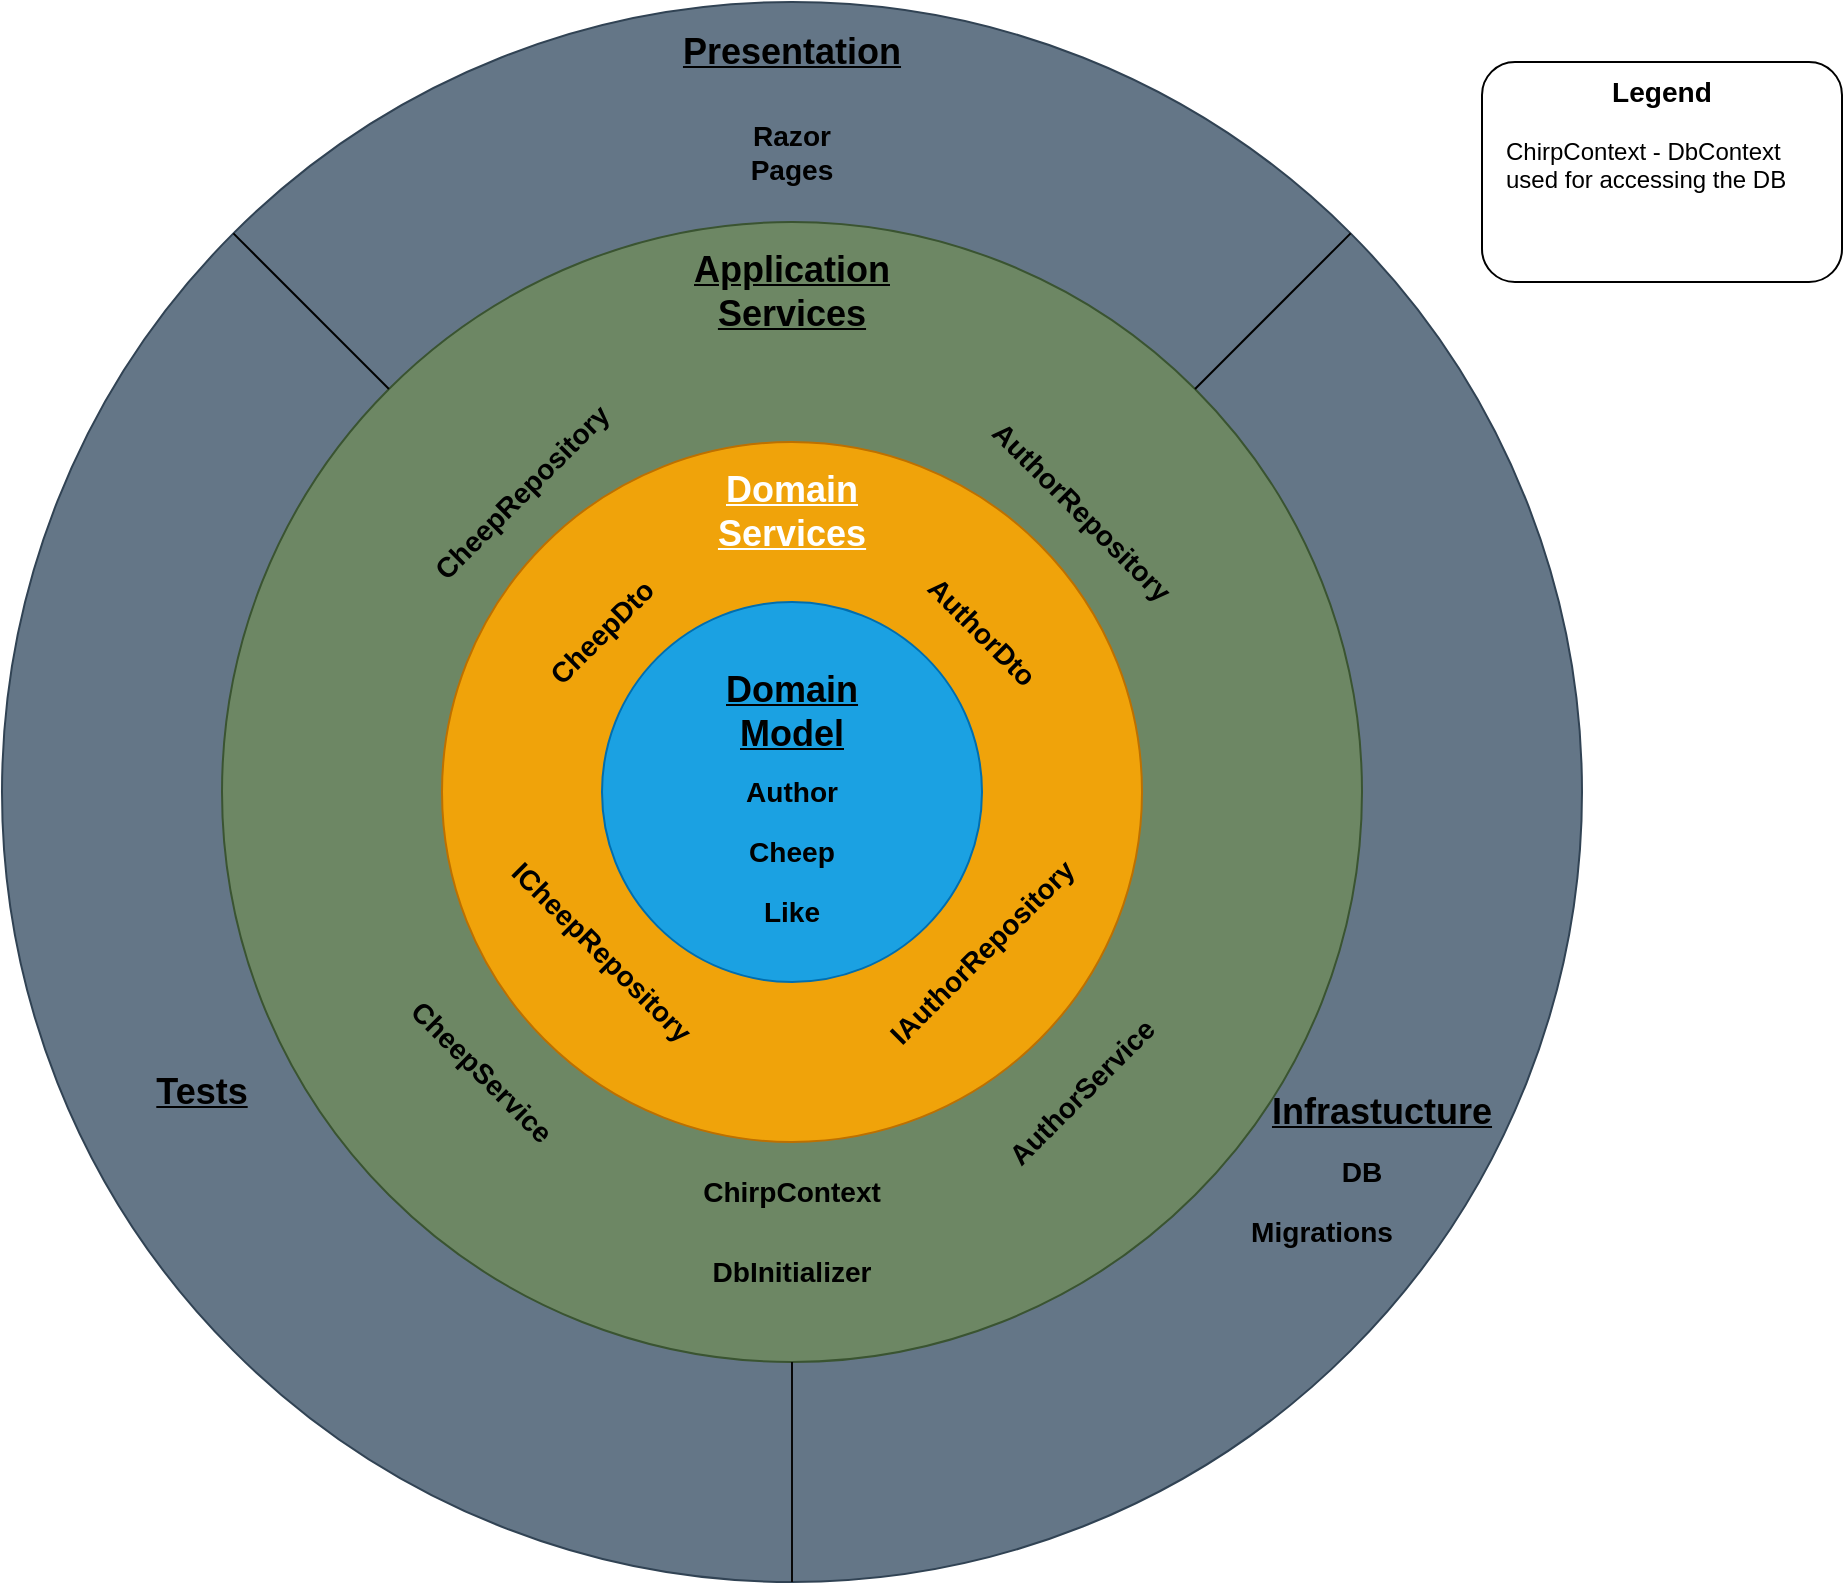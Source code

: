 <mxfile version="22.1.2" type="device">
  <diagram name="Page-1" id="0ciU3ZzYEzsX3uOXQf9y">
    <mxGraphModel dx="1173" dy="808" grid="0" gridSize="10" guides="1" tooltips="1" connect="1" arrows="1" fold="1" page="0" pageScale="1" pageWidth="1100" pageHeight="850" math="0" shadow="0">
      <root>
        <mxCell id="0" />
        <mxCell id="1" parent="0" />
        <mxCell id="UKk3BZXmkDFEpoiNczB_-30" value="" style="ellipse;whiteSpace=wrap;html=1;aspect=fixed;fillColor=#647687;fontColor=#ffffff;strokeColor=#314354;" vertex="1" parent="1">
          <mxGeometry x="30" y="40" width="790" height="790" as="geometry" />
        </mxCell>
        <mxCell id="UKk3BZXmkDFEpoiNczB_-4" value="" style="ellipse;whiteSpace=wrap;html=1;aspect=fixed;fillColor=#6d8764;strokeColor=#3A5431;fontColor=#ffffff;" vertex="1" parent="1">
          <mxGeometry x="140" y="150" width="570" height="570" as="geometry" />
        </mxCell>
        <mxCell id="UKk3BZXmkDFEpoiNczB_-3" value="" style="ellipse;whiteSpace=wrap;html=1;aspect=fixed;fillColor=#f0a30a;strokeColor=#BD7000;fontColor=#000000;" vertex="1" parent="1">
          <mxGeometry x="250" y="260" width="350" height="350" as="geometry" />
        </mxCell>
        <mxCell id="UKk3BZXmkDFEpoiNczB_-1" value="" style="ellipse;whiteSpace=wrap;html=1;aspect=fixed;labelPosition=center;verticalLabelPosition=middle;align=center;verticalAlign=middle;fontSize=20;fillColor=#1ba1e2;strokeColor=#006EAF;fontColor=#ffffff;" vertex="1" parent="1">
          <mxGeometry x="330" y="340" width="190" height="190" as="geometry" />
        </mxCell>
        <mxCell id="UKk3BZXmkDFEpoiNczB_-17" value="&lt;h2&gt;Domain Model&lt;/h2&gt;" style="text;html=1;strokeColor=none;fillColor=none;align=center;verticalAlign=middle;whiteSpace=wrap;rounded=0;fontStyle=4" vertex="1" parent="1">
          <mxGeometry x="395" y="380" width="60" height="30" as="geometry" />
        </mxCell>
        <mxCell id="UKk3BZXmkDFEpoiNczB_-18" value="&lt;h3&gt;Author&lt;/h3&gt;" style="text;html=1;strokeColor=none;fillColor=none;align=center;verticalAlign=middle;whiteSpace=wrap;rounded=0;" vertex="1" parent="1">
          <mxGeometry x="395" y="420" width="60" height="30" as="geometry" />
        </mxCell>
        <mxCell id="UKk3BZXmkDFEpoiNczB_-19" value="&lt;h3&gt;Cheep&lt;/h3&gt;" style="text;html=1;strokeColor=none;fillColor=none;align=center;verticalAlign=middle;whiteSpace=wrap;rounded=0;" vertex="1" parent="1">
          <mxGeometry x="395" y="450" width="60" height="30" as="geometry" />
        </mxCell>
        <mxCell id="UKk3BZXmkDFEpoiNczB_-20" value="&lt;h3&gt;Like&lt;/h3&gt;" style="text;html=1;strokeColor=none;fillColor=none;align=center;verticalAlign=middle;whiteSpace=wrap;rounded=0;" vertex="1" parent="1">
          <mxGeometry x="395" y="480" width="60" height="30" as="geometry" />
        </mxCell>
        <mxCell id="UKk3BZXmkDFEpoiNczB_-21" value="&lt;h2&gt;Domain Services&lt;/h2&gt;" style="text;html=1;strokeColor=none;fillColor=none;align=center;verticalAlign=middle;whiteSpace=wrap;rounded=0;fontStyle=4;labelBorderColor=none;fontColor=#FFFFFF;" vertex="1" parent="1">
          <mxGeometry x="395" y="280" width="60" height="30" as="geometry" />
        </mxCell>
        <mxCell id="UKk3BZXmkDFEpoiNczB_-22" value="&lt;h3&gt;AuthorDto&lt;/h3&gt;" style="text;html=1;strokeColor=none;fillColor=none;align=center;verticalAlign=middle;whiteSpace=wrap;rounded=0;rotation=45;" vertex="1" parent="1">
          <mxGeometry x="490" y="340" width="60" height="30" as="geometry" />
        </mxCell>
        <mxCell id="UKk3BZXmkDFEpoiNczB_-23" value="&lt;h3&gt;CheepDto&lt;/h3&gt;" style="text;html=1;strokeColor=none;fillColor=none;align=center;verticalAlign=middle;whiteSpace=wrap;rounded=0;rotation=-45;" vertex="1" parent="1">
          <mxGeometry x="300" y="340" width="60" height="30" as="geometry" />
        </mxCell>
        <mxCell id="UKk3BZXmkDFEpoiNczB_-24" value="&lt;h3&gt;IAuthorRepository&lt;/h3&gt;" style="text;html=1;strokeColor=none;fillColor=none;align=center;verticalAlign=middle;whiteSpace=wrap;rounded=0;rotation=-45;" vertex="1" parent="1">
          <mxGeometry x="490" y="500" width="60" height="30" as="geometry" />
        </mxCell>
        <mxCell id="UKk3BZXmkDFEpoiNczB_-25" value="&lt;h3&gt;ICheepRepository&lt;/h3&gt;" style="text;html=1;strokeColor=none;fillColor=none;align=center;verticalAlign=middle;whiteSpace=wrap;rounded=0;rotation=45;" vertex="1" parent="1">
          <mxGeometry x="300" y="500" width="60" height="30" as="geometry" />
        </mxCell>
        <mxCell id="UKk3BZXmkDFEpoiNczB_-26" value="&lt;h2&gt;Application Services&lt;/h2&gt;" style="text;html=1;strokeColor=none;fillColor=none;align=center;verticalAlign=middle;whiteSpace=wrap;rounded=0;fontStyle=4" vertex="1" parent="1">
          <mxGeometry x="395" y="170" width="60" height="30" as="geometry" />
        </mxCell>
        <mxCell id="UKk3BZXmkDFEpoiNczB_-27" value="&lt;h3&gt;ChirpContext&lt;/h3&gt;" style="text;html=1;strokeColor=none;fillColor=none;align=center;verticalAlign=middle;whiteSpace=wrap;rounded=0;" vertex="1" parent="1">
          <mxGeometry x="395" y="620" width="60" height="30" as="geometry" />
        </mxCell>
        <mxCell id="UKk3BZXmkDFEpoiNczB_-28" value="&lt;h3&gt;CheepRepository&lt;/h3&gt;" style="text;html=1;strokeColor=none;fillColor=none;align=center;verticalAlign=middle;whiteSpace=wrap;rounded=0;rotation=-45;" vertex="1" parent="1">
          <mxGeometry x="260" y="270" width="60" height="30" as="geometry" />
        </mxCell>
        <mxCell id="UKk3BZXmkDFEpoiNczB_-29" value="&lt;h3&gt;AuthorRepository&lt;/h3&gt;" style="text;html=1;strokeColor=none;fillColor=none;align=center;verticalAlign=middle;whiteSpace=wrap;rounded=0;rotation=45;" vertex="1" parent="1">
          <mxGeometry x="540" y="280" width="60" height="30" as="geometry" />
        </mxCell>
        <mxCell id="UKk3BZXmkDFEpoiNczB_-31" value="&lt;h2&gt;Presentation&lt;/h2&gt;" style="text;html=1;strokeColor=none;fillColor=none;align=center;verticalAlign=middle;whiteSpace=wrap;rounded=0;fontStyle=4" vertex="1" parent="1">
          <mxGeometry x="395" y="50" width="60" height="30" as="geometry" />
        </mxCell>
        <mxCell id="UKk3BZXmkDFEpoiNczB_-32" value="&lt;h2&gt;Tests&lt;/h2&gt;" style="text;html=1;strokeColor=none;fillColor=none;align=center;verticalAlign=middle;whiteSpace=wrap;rounded=0;fontStyle=4" vertex="1" parent="1">
          <mxGeometry x="100" y="570" width="60" height="30" as="geometry" />
        </mxCell>
        <mxCell id="UKk3BZXmkDFEpoiNczB_-33" value="&lt;h2&gt;Infrastucture&lt;/h2&gt;" style="text;html=1;strokeColor=none;fillColor=none;align=center;verticalAlign=middle;whiteSpace=wrap;rounded=0;fontStyle=4" vertex="1" parent="1">
          <mxGeometry x="690" y="580" width="60" height="30" as="geometry" />
        </mxCell>
        <mxCell id="UKk3BZXmkDFEpoiNczB_-34" value="&lt;h3&gt;CheepService&lt;/h3&gt;" style="text;html=1;strokeColor=none;fillColor=none;align=center;verticalAlign=middle;whiteSpace=wrap;rounded=0;rotation=45;" vertex="1" parent="1">
          <mxGeometry x="240" y="560" width="60" height="30" as="geometry" />
        </mxCell>
        <mxCell id="UKk3BZXmkDFEpoiNczB_-35" value="&lt;h3&gt;AuthorService&lt;/h3&gt;" style="text;html=1;strokeColor=none;fillColor=none;align=center;verticalAlign=middle;whiteSpace=wrap;rounded=0;rotation=-45;" vertex="1" parent="1">
          <mxGeometry x="540" y="570" width="60" height="30" as="geometry" />
        </mxCell>
        <mxCell id="UKk3BZXmkDFEpoiNczB_-36" value="&lt;h3&gt;Migrations&lt;/h3&gt;" style="text;html=1;strokeColor=none;fillColor=none;align=center;verticalAlign=middle;whiteSpace=wrap;rounded=0;" vertex="1" parent="1">
          <mxGeometry x="660" y="640" width="60" height="30" as="geometry" />
        </mxCell>
        <mxCell id="UKk3BZXmkDFEpoiNczB_-37" value="&lt;h3&gt;DbInitializer&lt;/h3&gt;" style="text;html=1;strokeColor=none;fillColor=none;align=center;verticalAlign=middle;whiteSpace=wrap;rounded=0;" vertex="1" parent="1">
          <mxGeometry x="395" y="660" width="60" height="30" as="geometry" />
        </mxCell>
        <mxCell id="UKk3BZXmkDFEpoiNczB_-42" value="" style="endArrow=none;html=1;rounded=0;entryX=0;entryY=0;entryDx=0;entryDy=0;exitX=0;exitY=0;exitDx=0;exitDy=0;strokeColor=#000000;" edge="1" parent="1" source="UKk3BZXmkDFEpoiNczB_-4" target="UKk3BZXmkDFEpoiNczB_-30">
          <mxGeometry width="50" height="50" relative="1" as="geometry">
            <mxPoint x="130" y="240" as="sourcePoint" />
            <mxPoint x="180" y="190" as="targetPoint" />
          </mxGeometry>
        </mxCell>
        <mxCell id="UKk3BZXmkDFEpoiNczB_-43" value="" style="endArrow=none;html=1;rounded=0;entryX=1;entryY=0;entryDx=0;entryDy=0;exitX=1;exitY=0;exitDx=0;exitDy=0;strokeColor=#000000;" edge="1" parent="1" source="UKk3BZXmkDFEpoiNczB_-4" target="UKk3BZXmkDFEpoiNczB_-30">
          <mxGeometry width="50" height="50" relative="1" as="geometry">
            <mxPoint x="660" y="240" as="sourcePoint" />
            <mxPoint x="710" y="190" as="targetPoint" />
          </mxGeometry>
        </mxCell>
        <mxCell id="UKk3BZXmkDFEpoiNczB_-44" value="" style="endArrow=none;html=1;rounded=0;entryX=0.5;entryY=1;entryDx=0;entryDy=0;exitX=0.5;exitY=1;exitDx=0;exitDy=0;strokeColor=#080808;" edge="1" parent="1" source="UKk3BZXmkDFEpoiNczB_-30" target="UKk3BZXmkDFEpoiNczB_-4">
          <mxGeometry width="50" height="50" relative="1" as="geometry">
            <mxPoint x="390" y="800" as="sourcePoint" />
            <mxPoint x="440" y="750" as="targetPoint" />
          </mxGeometry>
        </mxCell>
        <mxCell id="UKk3BZXmkDFEpoiNczB_-45" value="&lt;h3&gt;Razor Pages&lt;/h3&gt;" style="text;html=1;strokeColor=none;fillColor=none;align=center;verticalAlign=middle;whiteSpace=wrap;rounded=0;" vertex="1" parent="1">
          <mxGeometry x="395" y="100" width="60" height="30" as="geometry" />
        </mxCell>
        <mxCell id="UKk3BZXmkDFEpoiNczB_-46" value="&lt;h3&gt;DB&lt;/h3&gt;" style="text;html=1;strokeColor=none;fillColor=none;align=center;verticalAlign=middle;whiteSpace=wrap;rounded=0;" vertex="1" parent="1">
          <mxGeometry x="680" y="610" width="60" height="30" as="geometry" />
        </mxCell>
        <mxCell id="UKk3BZXmkDFEpoiNczB_-47" value="" style="rounded=1;whiteSpace=wrap;html=1;" vertex="1" parent="1">
          <mxGeometry x="770" y="70" width="180" height="110" as="geometry" />
        </mxCell>
        <mxCell id="UKk3BZXmkDFEpoiNczB_-48" value="&lt;h3&gt;Legend&lt;/h3&gt;" style="text;html=1;strokeColor=none;fillColor=none;align=center;verticalAlign=middle;whiteSpace=wrap;rounded=0;" vertex="1" parent="1">
          <mxGeometry x="830" y="70" width="60" height="30" as="geometry" />
        </mxCell>
        <mxCell id="UKk3BZXmkDFEpoiNczB_-49" value="ChirpContext - DbContext used for accessing the DB" style="text;html=1;strokeColor=none;fillColor=none;align=left;verticalAlign=top;whiteSpace=wrap;rounded=0;" vertex="1" parent="1">
          <mxGeometry x="780" y="101" width="160" height="69" as="geometry" />
        </mxCell>
      </root>
    </mxGraphModel>
  </diagram>
</mxfile>
